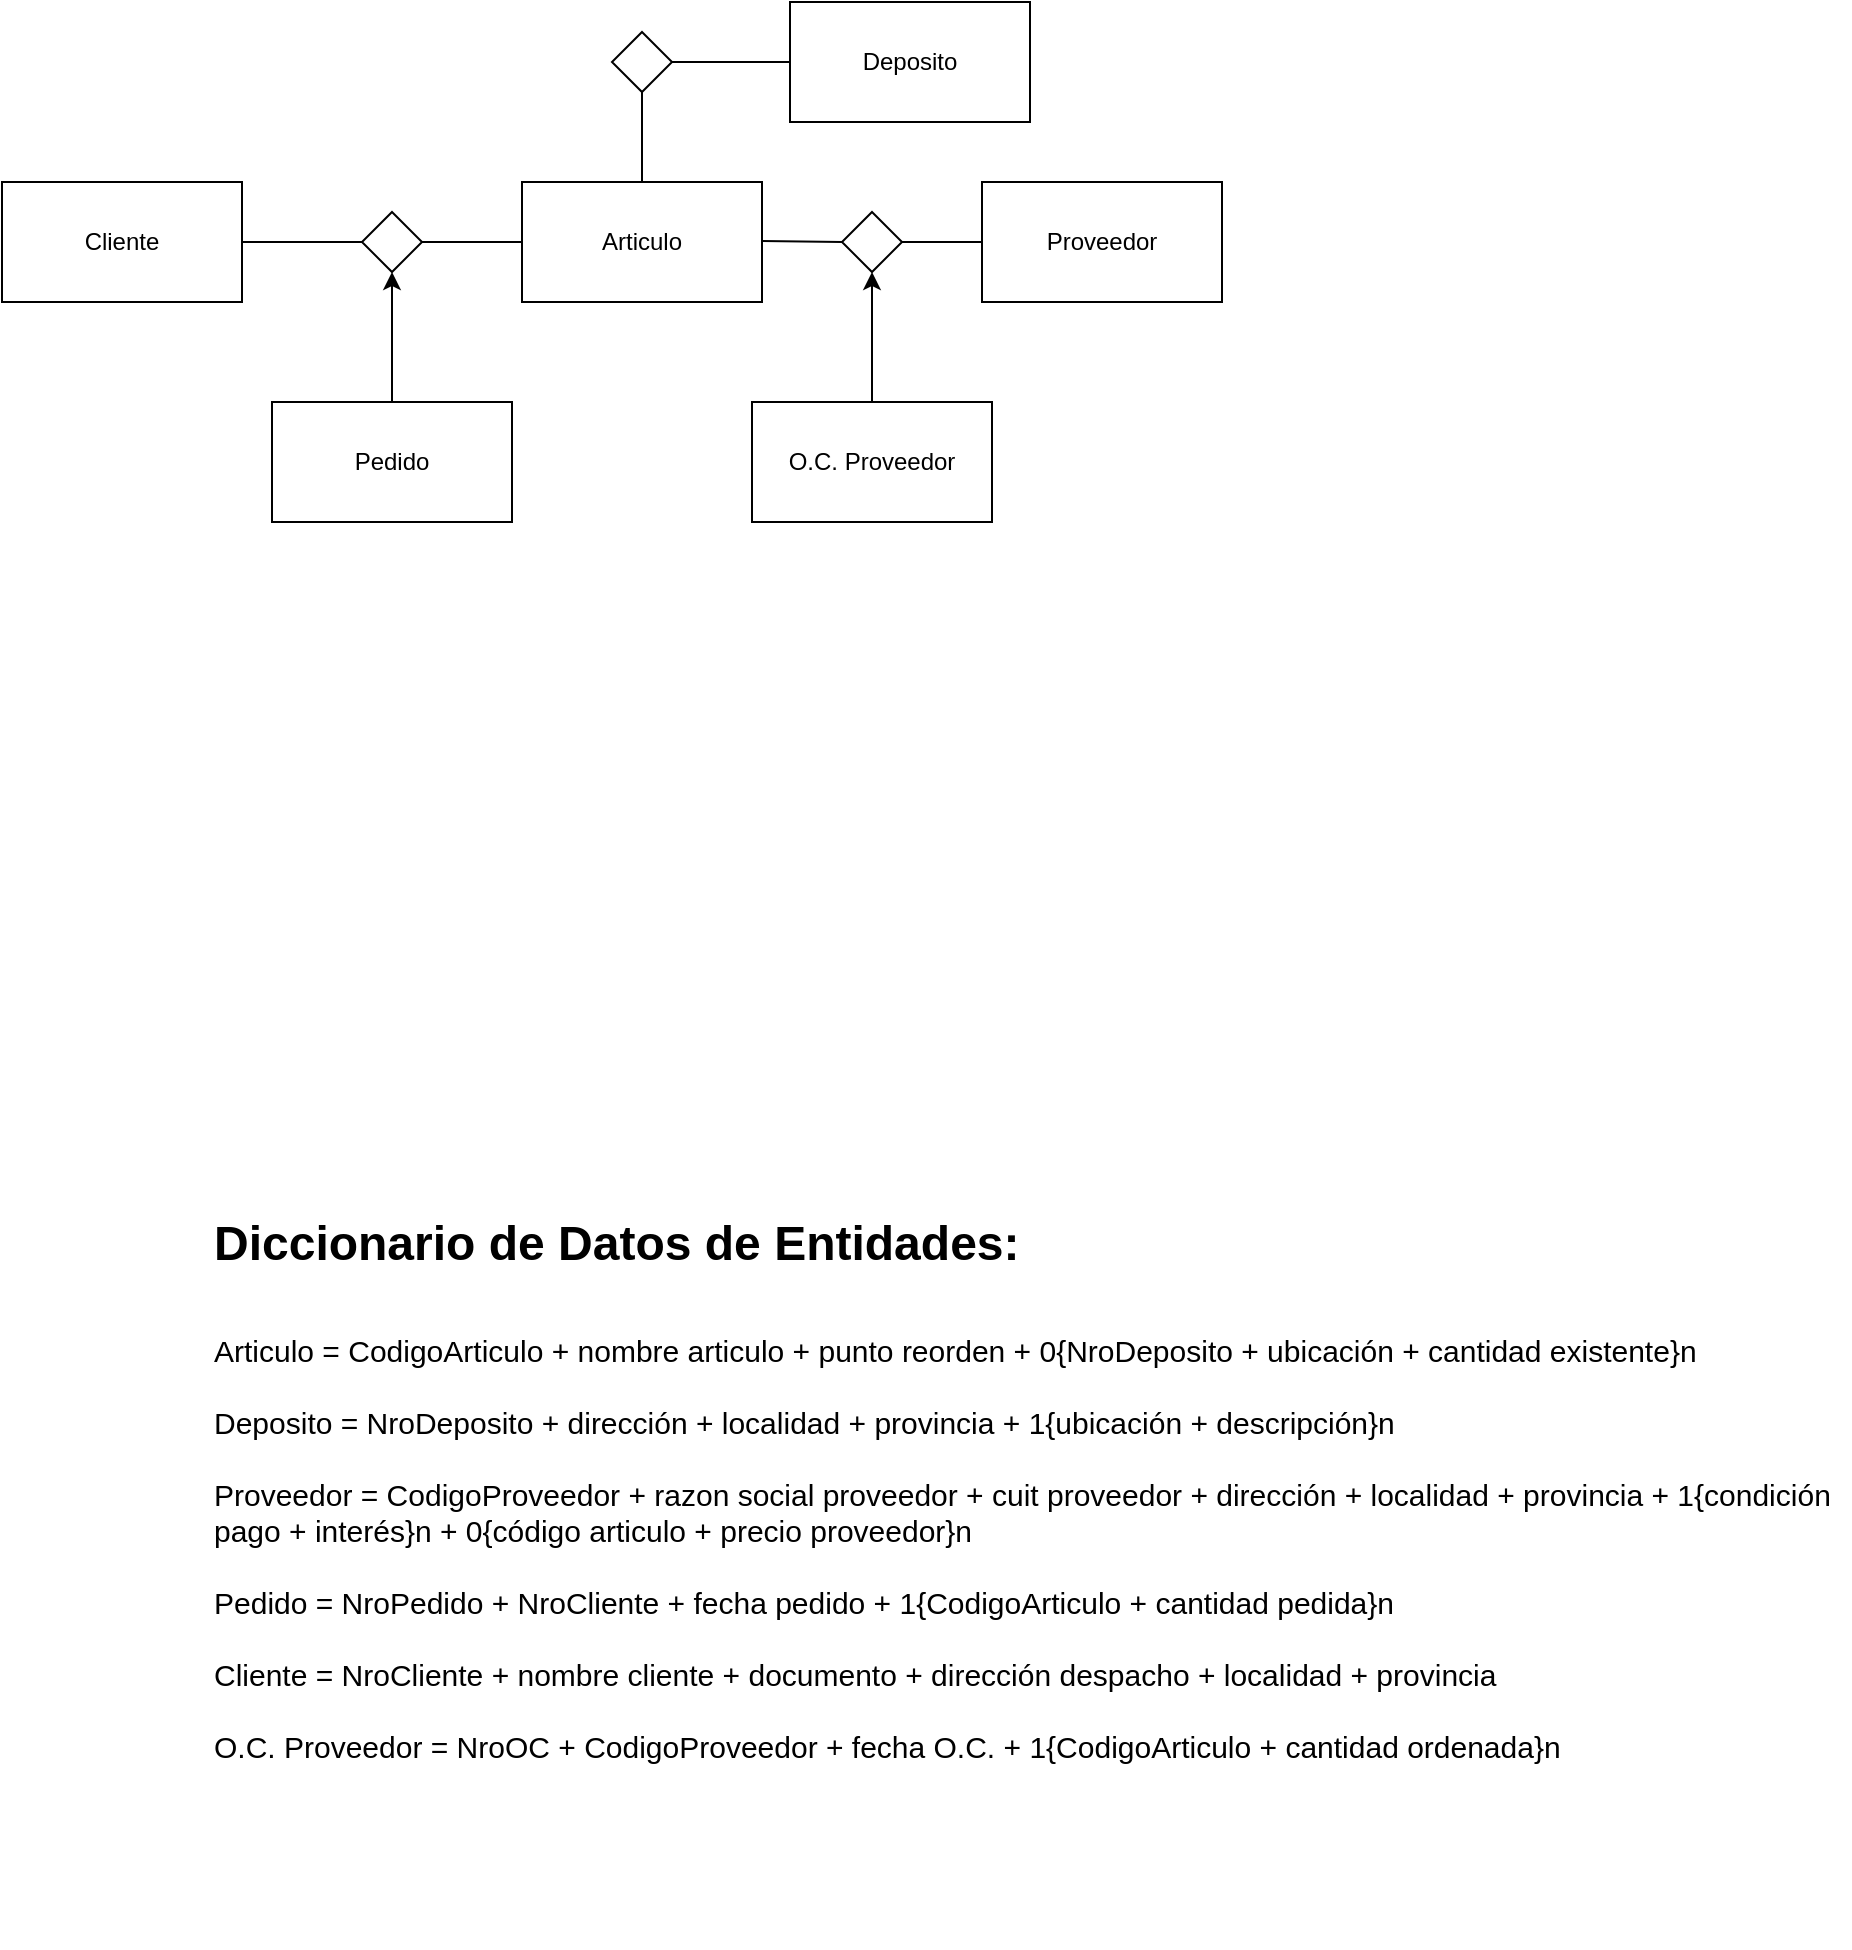 <mxfile version="24.7.8">
  <diagram name="Página-1" id="5q1CNcZusexIT95lp-a4">
    <mxGraphModel dx="2117" dy="542" grid="1" gridSize="10" guides="1" tooltips="1" connect="1" arrows="1" fold="1" page="1" pageScale="1" pageWidth="827" pageHeight="1169" math="0" shadow="0">
      <root>
        <mxCell id="0" />
        <mxCell id="1" parent="0" />
        <mxCell id="iAAmZ_sUh-e3lEM5uFbv-1" value="Articulo" style="whiteSpace=wrap;html=1;" parent="1" vertex="1">
          <mxGeometry x="160" y="190" width="120" height="60" as="geometry" />
        </mxCell>
        <mxCell id="iAAmZ_sUh-e3lEM5uFbv-2" value="Deposito" style="whiteSpace=wrap;html=1;" parent="1" vertex="1">
          <mxGeometry x="294" y="100" width="120" height="60" as="geometry" />
        </mxCell>
        <mxCell id="iAAmZ_sUh-e3lEM5uFbv-3" value="Cliente" style="whiteSpace=wrap;html=1;" parent="1" vertex="1">
          <mxGeometry x="-100" y="190" width="120" height="60" as="geometry" />
        </mxCell>
        <mxCell id="iAAmZ_sUh-e3lEM5uFbv-4" value="Proveedor" style="whiteSpace=wrap;html=1;" parent="1" vertex="1">
          <mxGeometry x="390" y="190" width="120" height="60" as="geometry" />
        </mxCell>
        <mxCell id="iAAmZ_sUh-e3lEM5uFbv-5" value="Pedido" style="whiteSpace=wrap;html=1;" parent="1" vertex="1">
          <mxGeometry x="35" y="300" width="120" height="60" as="geometry" />
        </mxCell>
        <mxCell id="iAAmZ_sUh-e3lEM5uFbv-8" value="&lt;h1 style=&quot;margin-top: 0px;&quot;&gt;Diccionario de Datos de Entidades:&lt;/h1&gt;&lt;div&gt;&lt;br&gt;&lt;/div&gt;&lt;div style=&quot;font-size: 15px;&quot;&gt;Articulo = CodigoArticulo + nombre articulo + punto reorden + 0{NroDeposito + ubicación + cantidad existente}n&lt;/div&gt;&lt;div style=&quot;font-size: 15px;&quot;&gt;&lt;br&gt;&lt;/div&gt;&lt;div style=&quot;font-size: 15px;&quot;&gt;Deposito = NroDeposito + dirección + localidad + provincia + 1{ubicación + descripción}n&lt;/div&gt;&lt;div style=&quot;font-size: 15px;&quot;&gt;&lt;br&gt;&lt;/div&gt;&lt;div style=&quot;font-size: 15px;&quot;&gt;Proveedor = CodigoProveedor + razon social proveedor + cuit proveedor + dirección + localidad + provincia + 1{condición pago + interés}n + 0{código articulo + precio proveedor}n&lt;/div&gt;&lt;div style=&quot;font-size: 15px;&quot;&gt;&lt;br&gt;&lt;/div&gt;&lt;div style=&quot;font-size: 15px;&quot;&gt;Pedido = NroPedido + NroCliente + fecha pedido + 1{CodigoArticulo + cantidad pedida}n&lt;/div&gt;&lt;div style=&quot;font-size: 15px;&quot;&gt;&lt;br&gt;&lt;/div&gt;&lt;div style=&quot;font-size: 15px;&quot;&gt;Cliente = NroCliente + nombre cliente + documento + dirección despacho + localidad + provincia&lt;/div&gt;&lt;div style=&quot;font-size: 15px;&quot;&gt;&lt;br&gt;&lt;/div&gt;&lt;div style=&quot;font-size: 15px;&quot;&gt;O.C. Proveedor = NroOC + CodigoProveedor + fecha O.C. + 1{CodigoArticulo + cantidad ordenada}n&lt;/div&gt;" style="text;html=1;whiteSpace=wrap;overflow=hidden;rounded=0;" parent="1" vertex="1">
          <mxGeometry x="4" y="700" width="820" height="370" as="geometry" />
        </mxCell>
        <mxCell id="iAAmZ_sUh-e3lEM5uFbv-9" value="" style="rhombus;whiteSpace=wrap;html=1;" parent="1" vertex="1">
          <mxGeometry x="205" y="115" width="30" height="30" as="geometry" />
        </mxCell>
        <mxCell id="iAAmZ_sUh-e3lEM5uFbv-11" value="" style="endArrow=none;html=1;rounded=0;exitX=1;exitY=0.5;exitDx=0;exitDy=0;" parent="1" source="iAAmZ_sUh-e3lEM5uFbv-9" edge="1">
          <mxGeometry width="50" height="50" relative="1" as="geometry">
            <mxPoint x="244" y="180" as="sourcePoint" />
            <mxPoint x="294" y="130" as="targetPoint" />
          </mxGeometry>
        </mxCell>
        <mxCell id="iAAmZ_sUh-e3lEM5uFbv-13" value="" style="rhombus;whiteSpace=wrap;html=1;" parent="1" vertex="1">
          <mxGeometry x="320" y="205" width="30" height="30" as="geometry" />
        </mxCell>
        <mxCell id="iAAmZ_sUh-e3lEM5uFbv-15" value="" style="endArrow=none;html=1;rounded=0;" parent="1" edge="1">
          <mxGeometry width="50" height="50" relative="1" as="geometry">
            <mxPoint x="280" y="219.5" as="sourcePoint" />
            <mxPoint x="320" y="220" as="targetPoint" />
          </mxGeometry>
        </mxCell>
        <mxCell id="iAAmZ_sUh-e3lEM5uFbv-16" value="" style="endArrow=none;html=1;rounded=0;exitX=1;exitY=0.5;exitDx=0;exitDy=0;" parent="1" source="iAAmZ_sUh-e3lEM5uFbv-13" edge="1">
          <mxGeometry width="50" height="50" relative="1" as="geometry">
            <mxPoint x="340" y="270" as="sourcePoint" />
            <mxPoint x="390" y="220" as="targetPoint" />
          </mxGeometry>
        </mxCell>
        <mxCell id="iAAmZ_sUh-e3lEM5uFbv-23" value="" style="rhombus;whiteSpace=wrap;html=1;" parent="1" vertex="1">
          <mxGeometry x="80" y="205" width="30" height="30" as="geometry" />
        </mxCell>
        <mxCell id="iAAmZ_sUh-e3lEM5uFbv-25" value="" style="endArrow=none;html=1;rounded=0;exitX=1;exitY=0.5;exitDx=0;exitDy=0;" parent="1" source="iAAmZ_sUh-e3lEM5uFbv-23" edge="1">
          <mxGeometry width="50" height="50" relative="1" as="geometry">
            <mxPoint x="110" y="270" as="sourcePoint" />
            <mxPoint x="160" y="220" as="targetPoint" />
          </mxGeometry>
        </mxCell>
        <mxCell id="CFXEUQyISdeD1bQONV4y-6" value="O.C. Proveedor" style="whiteSpace=wrap;html=1;" vertex="1" parent="1">
          <mxGeometry x="275" y="300" width="120" height="60" as="geometry" />
        </mxCell>
        <mxCell id="CFXEUQyISdeD1bQONV4y-8" value="" style="endArrow=none;html=1;rounded=0;exitX=0.5;exitY=0;exitDx=0;exitDy=0;" edge="1" parent="1" source="iAAmZ_sUh-e3lEM5uFbv-1">
          <mxGeometry width="50" height="50" relative="1" as="geometry">
            <mxPoint x="170" y="195" as="sourcePoint" />
            <mxPoint x="220" y="145" as="targetPoint" />
          </mxGeometry>
        </mxCell>
        <mxCell id="CFXEUQyISdeD1bQONV4y-14" value="" style="endArrow=none;html=1;rounded=0;exitX=1;exitY=0.5;exitDx=0;exitDy=0;" edge="1" parent="1" source="iAAmZ_sUh-e3lEM5uFbv-3">
          <mxGeometry width="50" height="50" relative="1" as="geometry">
            <mxPoint x="30" y="270" as="sourcePoint" />
            <mxPoint x="80" y="220" as="targetPoint" />
          </mxGeometry>
        </mxCell>
        <mxCell id="CFXEUQyISdeD1bQONV4y-15" value="" style="endArrow=classic;html=1;rounded=0;entryX=0.5;entryY=1;entryDx=0;entryDy=0;exitX=0.5;exitY=0;exitDx=0;exitDy=0;" edge="1" parent="1" source="iAAmZ_sUh-e3lEM5uFbv-5" target="iAAmZ_sUh-e3lEM5uFbv-23">
          <mxGeometry width="50" height="50" relative="1" as="geometry">
            <mxPoint x="90" y="300" as="sourcePoint" />
            <mxPoint x="140" y="250" as="targetPoint" />
          </mxGeometry>
        </mxCell>
        <mxCell id="CFXEUQyISdeD1bQONV4y-16" value="" style="endArrow=classic;html=1;rounded=0;entryX=0.5;entryY=1;entryDx=0;entryDy=0;exitX=0.5;exitY=0;exitDx=0;exitDy=0;" edge="1" parent="1" source="CFXEUQyISdeD1bQONV4y-6" target="iAAmZ_sUh-e3lEM5uFbv-13">
          <mxGeometry width="50" height="50" relative="1" as="geometry">
            <mxPoint x="340" y="300" as="sourcePoint" />
            <mxPoint x="390" y="250" as="targetPoint" />
          </mxGeometry>
        </mxCell>
      </root>
    </mxGraphModel>
  </diagram>
</mxfile>
